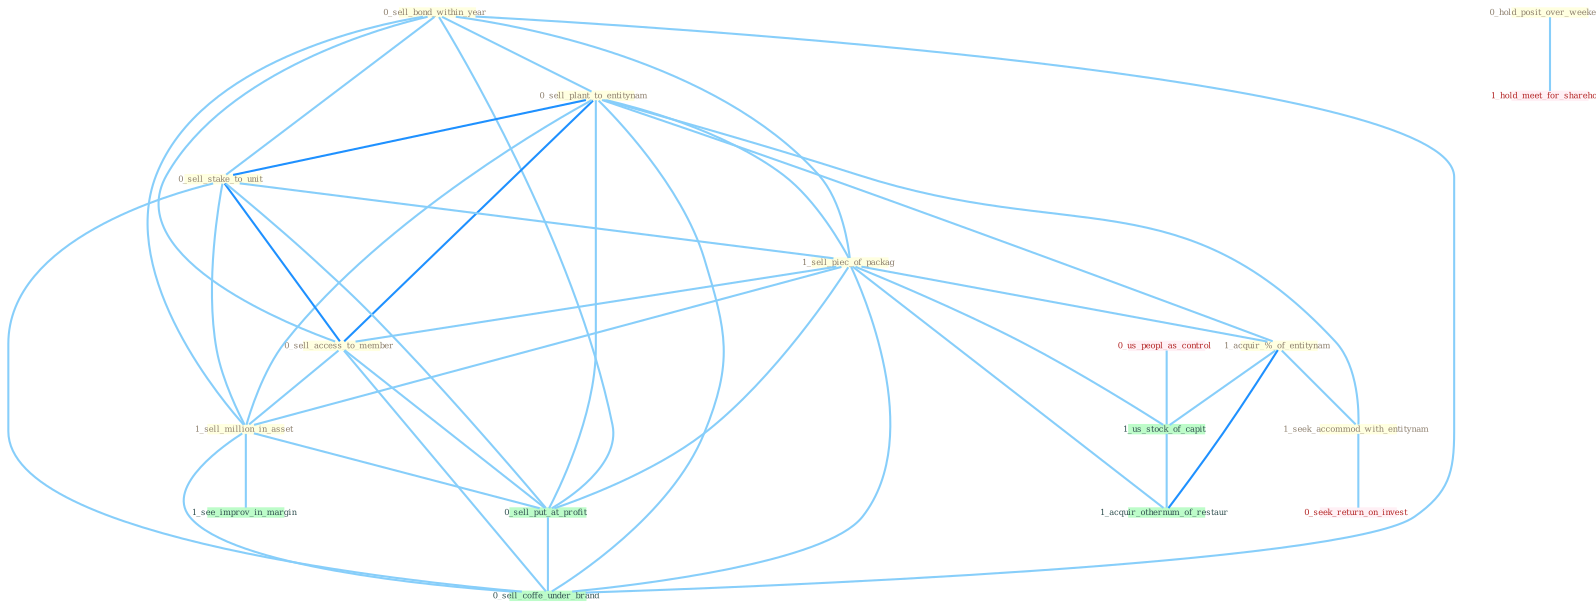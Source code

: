 Graph G{ 
    node
    [shape=polygon,style=filled,width=.5,height=.06,color="#BDFCC9",fixedsize=true,fontsize=4,
    fontcolor="#2f4f4f"];
    {node
    [color="#ffffe0", fontcolor="#8b7d6b"] "0_sell_bond_within_year " "0_sell_plant_to_entitynam " "0_sell_stake_to_unit " "1_sell_piec_of_packag " "0_sell_access_to_member " "1_acquir_%_of_entitynam " "1_seek_accommod_with_entitynam " "0_hold_posit_over_weekend " "1_sell_million_in_asset "}
{node [color="#fff0f5", fontcolor="#b22222"] "0_us_peopl_as_control " "0_seek_return_on_invest " "1_hold_meet_for_sharehold "}
edge [color="#B0E2FF"];

	"0_sell_bond_within_year " -- "0_sell_plant_to_entitynam " [w="1", color="#87cefa" ];
	"0_sell_bond_within_year " -- "0_sell_stake_to_unit " [w="1", color="#87cefa" ];
	"0_sell_bond_within_year " -- "1_sell_piec_of_packag " [w="1", color="#87cefa" ];
	"0_sell_bond_within_year " -- "0_sell_access_to_member " [w="1", color="#87cefa" ];
	"0_sell_bond_within_year " -- "1_sell_million_in_asset " [w="1", color="#87cefa" ];
	"0_sell_bond_within_year " -- "0_sell_put_at_profit " [w="1", color="#87cefa" ];
	"0_sell_bond_within_year " -- "0_sell_coffe_under_brand " [w="1", color="#87cefa" ];
	"0_sell_plant_to_entitynam " -- "0_sell_stake_to_unit " [w="2", color="#1e90ff" , len=0.8];
	"0_sell_plant_to_entitynam " -- "1_sell_piec_of_packag " [w="1", color="#87cefa" ];
	"0_sell_plant_to_entitynam " -- "0_sell_access_to_member " [w="2", color="#1e90ff" , len=0.8];
	"0_sell_plant_to_entitynam " -- "1_acquir_%_of_entitynam " [w="1", color="#87cefa" ];
	"0_sell_plant_to_entitynam " -- "1_seek_accommod_with_entitynam " [w="1", color="#87cefa" ];
	"0_sell_plant_to_entitynam " -- "1_sell_million_in_asset " [w="1", color="#87cefa" ];
	"0_sell_plant_to_entitynam " -- "0_sell_put_at_profit " [w="1", color="#87cefa" ];
	"0_sell_plant_to_entitynam " -- "0_sell_coffe_under_brand " [w="1", color="#87cefa" ];
	"0_sell_stake_to_unit " -- "1_sell_piec_of_packag " [w="1", color="#87cefa" ];
	"0_sell_stake_to_unit " -- "0_sell_access_to_member " [w="2", color="#1e90ff" , len=0.8];
	"0_sell_stake_to_unit " -- "1_sell_million_in_asset " [w="1", color="#87cefa" ];
	"0_sell_stake_to_unit " -- "0_sell_put_at_profit " [w="1", color="#87cefa" ];
	"0_sell_stake_to_unit " -- "0_sell_coffe_under_brand " [w="1", color="#87cefa" ];
	"1_sell_piec_of_packag " -- "0_sell_access_to_member " [w="1", color="#87cefa" ];
	"1_sell_piec_of_packag " -- "1_acquir_%_of_entitynam " [w="1", color="#87cefa" ];
	"1_sell_piec_of_packag " -- "1_sell_million_in_asset " [w="1", color="#87cefa" ];
	"1_sell_piec_of_packag " -- "0_sell_put_at_profit " [w="1", color="#87cefa" ];
	"1_sell_piec_of_packag " -- "1_us_stock_of_capit " [w="1", color="#87cefa" ];
	"1_sell_piec_of_packag " -- "0_sell_coffe_under_brand " [w="1", color="#87cefa" ];
	"1_sell_piec_of_packag " -- "1_acquir_othernum_of_restaur " [w="1", color="#87cefa" ];
	"0_sell_access_to_member " -- "1_sell_million_in_asset " [w="1", color="#87cefa" ];
	"0_sell_access_to_member " -- "0_sell_put_at_profit " [w="1", color="#87cefa" ];
	"0_sell_access_to_member " -- "0_sell_coffe_under_brand " [w="1", color="#87cefa" ];
	"1_acquir_%_of_entitynam " -- "1_seek_accommod_with_entitynam " [w="1", color="#87cefa" ];
	"1_acquir_%_of_entitynam " -- "1_us_stock_of_capit " [w="1", color="#87cefa" ];
	"1_acquir_%_of_entitynam " -- "1_acquir_othernum_of_restaur " [w="2", color="#1e90ff" , len=0.8];
	"1_seek_accommod_with_entitynam " -- "0_seek_return_on_invest " [w="1", color="#87cefa" ];
	"0_hold_posit_over_weekend " -- "1_hold_meet_for_sharehold " [w="1", color="#87cefa" ];
	"1_sell_million_in_asset " -- "0_sell_put_at_profit " [w="1", color="#87cefa" ];
	"1_sell_million_in_asset " -- "1_see_improv_in_margin " [w="1", color="#87cefa" ];
	"1_sell_million_in_asset " -- "0_sell_coffe_under_brand " [w="1", color="#87cefa" ];
	"0_us_peopl_as_control " -- "1_us_stock_of_capit " [w="1", color="#87cefa" ];
	"0_sell_put_at_profit " -- "0_sell_coffe_under_brand " [w="1", color="#87cefa" ];
	"1_us_stock_of_capit " -- "1_acquir_othernum_of_restaur " [w="1", color="#87cefa" ];
}